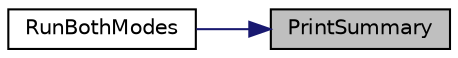 digraph "PrintSummary"
{
 // LATEX_PDF_SIZE
  edge [fontname="Helvetica",fontsize="10",labelfontname="Helvetica",labelfontsize="10"];
  node [fontname="Helvetica",fontsize="10",shape=record];
  rankdir="RL";
  Node1 [label="PrintSummary",height=0.2,width=0.4,color="black", fillcolor="grey75", style="filled", fontcolor="black",tooltip=" "];
  Node1 -> Node2 [dir="back",color="midnightblue",fontsize="10",style="solid",fontname="Helvetica"];
  Node2 [label="RunBothModes",height=0.2,width=0.4,color="black", fillcolor="white", style="filled",URL="$empirical-random-variable-example_8cc.html#a1721e2124be9e3cd5998304200e41db6",tooltip=" "];
}
